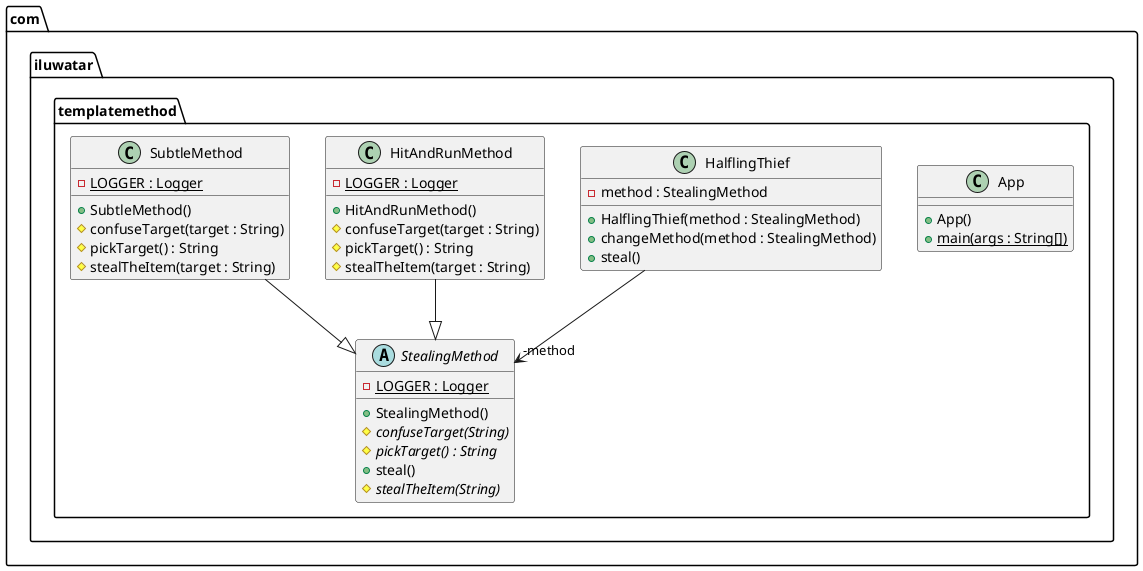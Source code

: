 @startuml
package com.iluwatar.templatemethod {
  class App {
    + App()
    + main(args : String[]) {static}
  }
  class HalflingThief {
    - method : StealingMethod
    + HalflingThief(method : StealingMethod)
    + changeMethod(method : StealingMethod)
    + steal()
  }
  class HitAndRunMethod {
    - LOGGER : Logger {static}
    + HitAndRunMethod()
    # confuseTarget(target : String)
    # pickTarget() : String
    # stealTheItem(target : String)
  }
  abstract class StealingMethod {
    - LOGGER : Logger {static}
    + StealingMethod()
    # confuseTarget(String) {abstract}
    # pickTarget() : String {abstract}
    + steal()
    # stealTheItem(String) {abstract}
  }
  class SubtleMethod {
    - LOGGER : Logger {static}
    + SubtleMethod()
    # confuseTarget(target : String)
    # pickTarget() : String
    # stealTheItem(target : String)
  }
}
HalflingThief -->  "-method" StealingMethod
HitAndRunMethod --|> StealingMethod 
SubtleMethod --|> StealingMethod 
@enduml